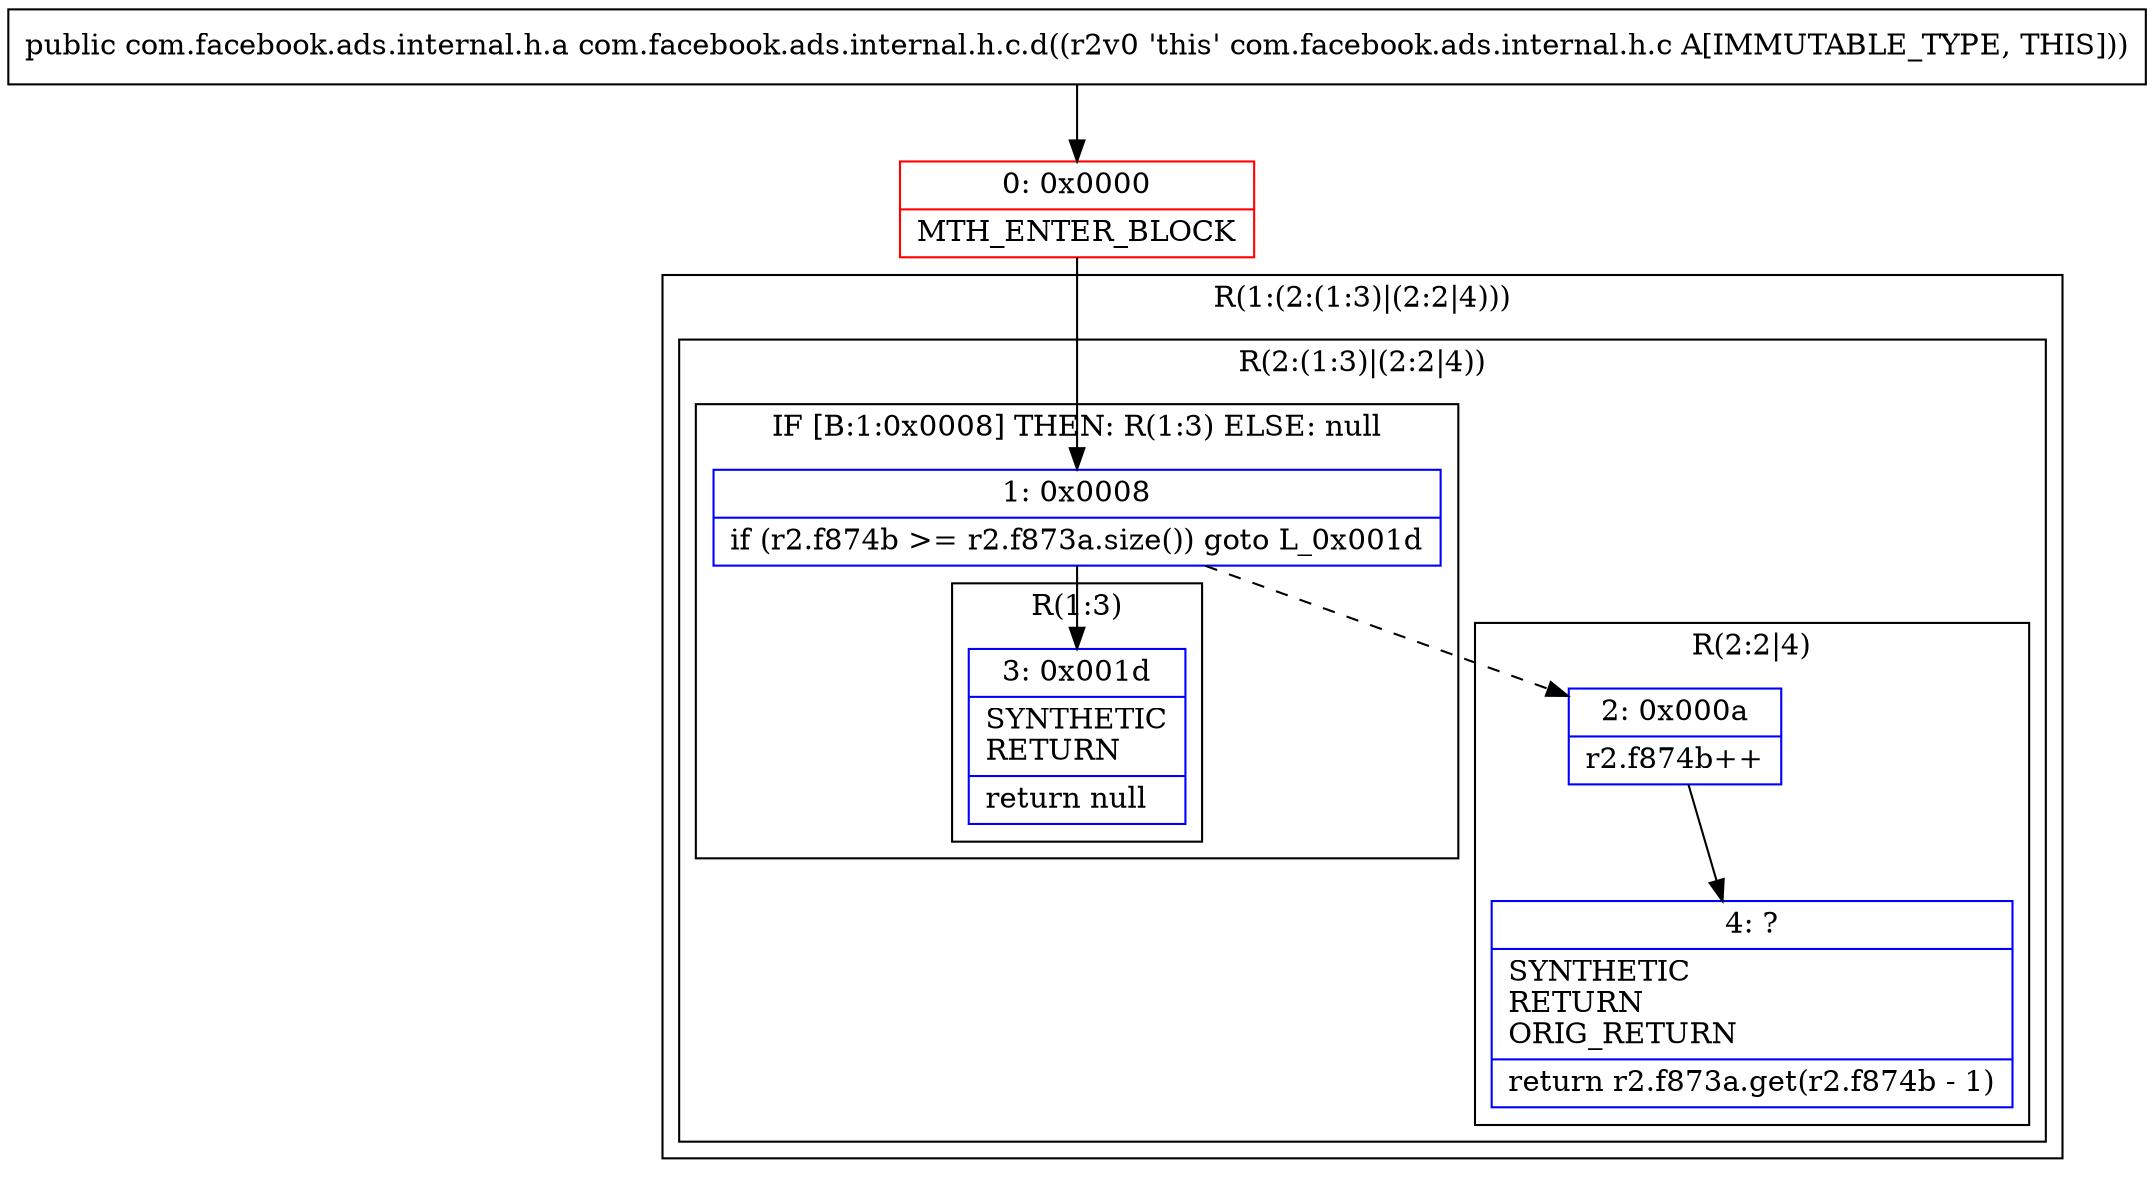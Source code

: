 digraph "CFG forcom.facebook.ads.internal.h.c.d()Lcom\/facebook\/ads\/internal\/h\/a;" {
subgraph cluster_Region_598093112 {
label = "R(1:(2:(1:3)|(2:2|4)))";
node [shape=record,color=blue];
subgraph cluster_Region_643086086 {
label = "R(2:(1:3)|(2:2|4))";
node [shape=record,color=blue];
subgraph cluster_IfRegion_2031373023 {
label = "IF [B:1:0x0008] THEN: R(1:3) ELSE: null";
node [shape=record,color=blue];
Node_1 [shape=record,label="{1\:\ 0x0008|if (r2.f874b \>= r2.f873a.size()) goto L_0x001d\l}"];
subgraph cluster_Region_1253708825 {
label = "R(1:3)";
node [shape=record,color=blue];
Node_3 [shape=record,label="{3\:\ 0x001d|SYNTHETIC\lRETURN\l|return null\l}"];
}
}
subgraph cluster_Region_1491550107 {
label = "R(2:2|4)";
node [shape=record,color=blue];
Node_2 [shape=record,label="{2\:\ 0x000a|r2.f874b++\l}"];
Node_4 [shape=record,label="{4\:\ ?|SYNTHETIC\lRETURN\lORIG_RETURN\l|return r2.f873a.get(r2.f874b \- 1)\l}"];
}
}
}
Node_0 [shape=record,color=red,label="{0\:\ 0x0000|MTH_ENTER_BLOCK\l}"];
MethodNode[shape=record,label="{public com.facebook.ads.internal.h.a com.facebook.ads.internal.h.c.d((r2v0 'this' com.facebook.ads.internal.h.c A[IMMUTABLE_TYPE, THIS])) }"];
MethodNode -> Node_0;
Node_1 -> Node_2[style=dashed];
Node_1 -> Node_3;
Node_2 -> Node_4;
Node_0 -> Node_1;
}

